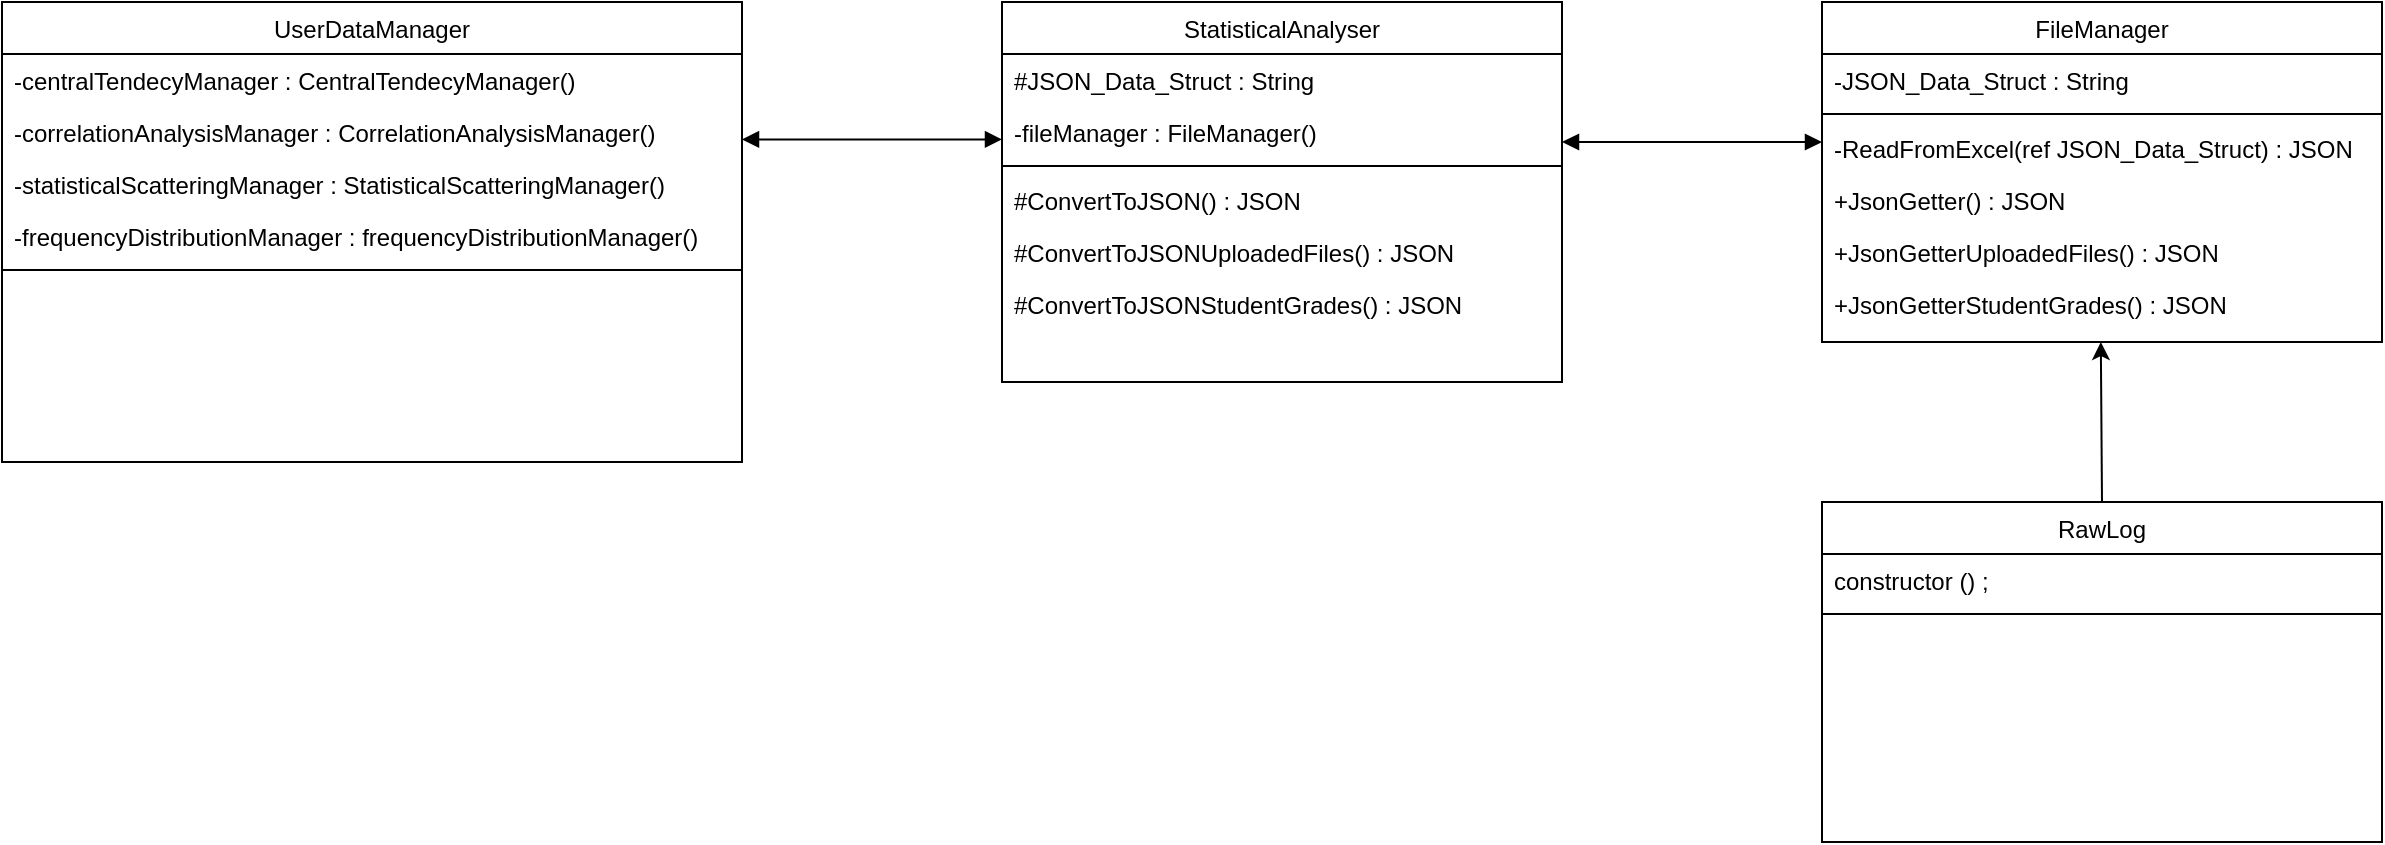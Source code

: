 <mxfile version="18.0.1" type="device" pages="3"><diagram id="C5RBs43oDa-KdzZeNtuy" name="Page-1"><mxGraphModel dx="1030" dy="333" grid="0" gridSize="10" guides="1" tooltips="1" connect="1" arrows="1" fold="1" page="0" pageScale="1" pageWidth="827" pageHeight="1169" math="0" shadow="0"><root><mxCell id="WIyWlLk6GJQsqaUBKTNV-0"/><mxCell id="WIyWlLk6GJQsqaUBKTNV-1" parent="WIyWlLk6GJQsqaUBKTNV-0"/><mxCell id="zkfFHV4jXpPFQw0GAbJ--0" value="StatisticalAnalyser" style="swimlane;fontStyle=0;align=center;verticalAlign=top;childLayout=stackLayout;horizontal=1;startSize=26;horizontalStack=0;resizeParent=1;resizeLast=0;collapsible=1;marginBottom=0;rounded=0;shadow=0;strokeWidth=1;" parent="WIyWlLk6GJQsqaUBKTNV-1" vertex="1"><mxGeometry x="450" y="100" width="280" height="190" as="geometry"><mxRectangle x="230" y="140" width="160" height="26" as="alternateBounds"/></mxGeometry></mxCell><mxCell id="zkfFHV4jXpPFQw0GAbJ--1" value="#JSON_Data_Struct : String" style="text;align=left;verticalAlign=top;spacingLeft=4;spacingRight=4;overflow=hidden;rotatable=0;points=[[0,0.5],[1,0.5]];portConstraint=eastwest;" parent="zkfFHV4jXpPFQw0GAbJ--0" vertex="1"><mxGeometry y="26" width="280" height="26" as="geometry"/></mxCell><mxCell id="S8cz4NFEVm4RIPOOMVkO-15" value="-fileManager : FileManager()" style="text;align=left;verticalAlign=top;spacingLeft=4;spacingRight=4;overflow=hidden;rotatable=0;points=[[0,0.5],[1,0.5]];portConstraint=eastwest;" parent="zkfFHV4jXpPFQw0GAbJ--0" vertex="1"><mxGeometry y="52" width="280" height="26" as="geometry"/></mxCell><mxCell id="zkfFHV4jXpPFQw0GAbJ--4" value="" style="line;html=1;strokeWidth=1;align=left;verticalAlign=middle;spacingTop=-1;spacingLeft=3;spacingRight=3;rotatable=0;labelPosition=right;points=[];portConstraint=eastwest;" parent="zkfFHV4jXpPFQw0GAbJ--0" vertex="1"><mxGeometry y="78" width="280" height="8" as="geometry"/></mxCell><mxCell id="S8cz4NFEVm4RIPOOMVkO-12" value="#ConvertToJSON() : JSON" style="text;align=left;verticalAlign=top;spacingLeft=4;spacingRight=4;overflow=hidden;rotatable=0;points=[[0,0.5],[1,0.5]];portConstraint=eastwest;" parent="zkfFHV4jXpPFQw0GAbJ--0" vertex="1"><mxGeometry y="86" width="280" height="26" as="geometry"/></mxCell><mxCell id="NGiDiprCV1UK0fqDYfJh-5" value="#ConvertToJSONUploadedFiles() : JSON" style="text;align=left;verticalAlign=top;spacingLeft=4;spacingRight=4;overflow=hidden;rotatable=0;points=[[0,0.5],[1,0.5]];portConstraint=eastwest;" parent="zkfFHV4jXpPFQw0GAbJ--0" vertex="1"><mxGeometry y="112" width="280" height="26" as="geometry"/></mxCell><mxCell id="NGiDiprCV1UK0fqDYfJh-6" value="#ConvertToJSONStudentGrades() : JSON" style="text;align=left;verticalAlign=top;spacingLeft=4;spacingRight=4;overflow=hidden;rotatable=0;points=[[0,0.5],[1,0.5]];portConstraint=eastwest;" parent="zkfFHV4jXpPFQw0GAbJ--0" vertex="1"><mxGeometry y="138" width="280" height="26" as="geometry"/></mxCell><mxCell id="NU8hk0M3L5DLroMjYLLH-17" value="FileManager" style="swimlane;fontStyle=0;align=center;verticalAlign=top;childLayout=stackLayout;horizontal=1;startSize=26;horizontalStack=0;resizeParent=1;resizeLast=0;collapsible=1;marginBottom=0;rounded=0;shadow=0;strokeWidth=1;" parent="WIyWlLk6GJQsqaUBKTNV-1" vertex="1"><mxGeometry x="860" y="100" width="280" height="170" as="geometry"><mxRectangle x="340" y="380" width="170" height="26" as="alternateBounds"/></mxGeometry></mxCell><mxCell id="NU8hk0M3L5DLroMjYLLH-18" value="-JSON_Data_Struct : String" style="text;align=left;verticalAlign=top;spacingLeft=4;spacingRight=4;overflow=hidden;rotatable=0;points=[[0,0.5],[1,0.5]];portConstraint=eastwest;" parent="NU8hk0M3L5DLroMjYLLH-17" vertex="1"><mxGeometry y="26" width="280" height="26" as="geometry"/></mxCell><mxCell id="NU8hk0M3L5DLroMjYLLH-19" value="" style="line;html=1;strokeWidth=1;align=left;verticalAlign=middle;spacingTop=-1;spacingLeft=3;spacingRight=3;rotatable=0;labelPosition=right;points=[];portConstraint=eastwest;" parent="NU8hk0M3L5DLroMjYLLH-17" vertex="1"><mxGeometry y="52" width="280" height="8" as="geometry"/></mxCell><mxCell id="NU8hk0M3L5DLroMjYLLH-30" value="-ReadFromExcel(ref JSON_Data_Struct) : JSON" style="text;align=left;verticalAlign=top;spacingLeft=4;spacingRight=4;overflow=hidden;rotatable=0;points=[[0,0.5],[1,0.5]];portConstraint=eastwest;" parent="NU8hk0M3L5DLroMjYLLH-17" vertex="1"><mxGeometry y="60" width="280" height="26" as="geometry"/></mxCell><mxCell id="S8cz4NFEVm4RIPOOMVkO-14" value="+JsonGetter() : JSON" style="text;align=left;verticalAlign=top;spacingLeft=4;spacingRight=4;overflow=hidden;rotatable=0;points=[[0,0.5],[1,0.5]];portConstraint=eastwest;" parent="NU8hk0M3L5DLroMjYLLH-17" vertex="1"><mxGeometry y="86" width="280" height="26" as="geometry"/></mxCell><mxCell id="NGiDiprCV1UK0fqDYfJh-1" value="+JsonGetterUploadedFiles() : JSON" style="text;align=left;verticalAlign=top;spacingLeft=4;spacingRight=4;overflow=hidden;rotatable=0;points=[[0,0.5],[1,0.5]];portConstraint=eastwest;" parent="NU8hk0M3L5DLroMjYLLH-17" vertex="1"><mxGeometry y="112" width="280" height="26" as="geometry"/></mxCell><mxCell id="NGiDiprCV1UK0fqDYfJh-2" value="+JsonGetterStudentGrades() : JSON" style="text;align=left;verticalAlign=top;spacingLeft=4;spacingRight=4;overflow=hidden;rotatable=0;points=[[0,0.5],[1,0.5]];portConstraint=eastwest;" parent="NU8hk0M3L5DLroMjYLLH-17" vertex="1"><mxGeometry y="138" width="280" height="26" as="geometry"/></mxCell><mxCell id="NU8hk0M3L5DLroMjYLLH-34" value="" style="endArrow=block;startArrow=block;endFill=1;startFill=1;html=1;rounded=0;" parent="WIyWlLk6GJQsqaUBKTNV-1" edge="1"><mxGeometry width="160" relative="1" as="geometry"><mxPoint x="730" y="170" as="sourcePoint"/><mxPoint x="860" y="170" as="targetPoint"/></mxGeometry></mxCell><mxCell id="NU8hk0M3L5DLroMjYLLH-40" value="UserDataManager" style="swimlane;fontStyle=0;align=center;verticalAlign=top;childLayout=stackLayout;horizontal=1;startSize=26;horizontalStack=0;resizeParent=1;resizeLast=0;collapsible=1;marginBottom=0;rounded=0;shadow=0;strokeWidth=1;" parent="WIyWlLk6GJQsqaUBKTNV-1" vertex="1"><mxGeometry x="-50" y="100" width="370" height="230" as="geometry"><mxRectangle x="230" y="140" width="160" height="26" as="alternateBounds"/></mxGeometry></mxCell><mxCell id="NU8hk0M3L5DLroMjYLLH-41" value="-centralTendecyManager : CentralTendecyManager()" style="text;align=left;verticalAlign=top;spacingLeft=4;spacingRight=4;overflow=hidden;rotatable=0;points=[[0,0.5],[1,0.5]];portConstraint=eastwest;" parent="NU8hk0M3L5DLroMjYLLH-40" vertex="1"><mxGeometry y="26" width="370" height="26" as="geometry"/></mxCell><mxCell id="S8cz4NFEVm4RIPOOMVkO-16" value="-correlationAnalysisManager : CorrelationAnalysisManager()" style="text;align=left;verticalAlign=top;spacingLeft=4;spacingRight=4;overflow=hidden;rotatable=0;points=[[0,0.5],[1,0.5]];portConstraint=eastwest;" parent="NU8hk0M3L5DLroMjYLLH-40" vertex="1"><mxGeometry y="52" width="370" height="26" as="geometry"/></mxCell><mxCell id="S8cz4NFEVm4RIPOOMVkO-19" value="-statisticalScatteringManager : StatisticalScatteringManager()" style="text;align=left;verticalAlign=top;spacingLeft=4;spacingRight=4;overflow=hidden;rotatable=0;points=[[0,0.5],[1,0.5]];portConstraint=eastwest;" parent="NU8hk0M3L5DLroMjYLLH-40" vertex="1"><mxGeometry y="78" width="370" height="26" as="geometry"/></mxCell><mxCell id="S8cz4NFEVm4RIPOOMVkO-18" value="-frequencyDistributionManager : frequencyDistributionManager()" style="text;align=left;verticalAlign=top;spacingLeft=4;spacingRight=4;overflow=hidden;rotatable=0;points=[[0,0.5],[1,0.5]];portConstraint=eastwest;" parent="NU8hk0M3L5DLroMjYLLH-40" vertex="1"><mxGeometry y="104" width="370" height="26" as="geometry"/></mxCell><mxCell id="NU8hk0M3L5DLroMjYLLH-42" value="" style="line;html=1;strokeWidth=1;align=left;verticalAlign=middle;spacingTop=-1;spacingLeft=3;spacingRight=3;rotatable=0;labelPosition=right;points=[];portConstraint=eastwest;" parent="NU8hk0M3L5DLroMjYLLH-40" vertex="1"><mxGeometry y="130" width="370" height="8" as="geometry"/></mxCell><mxCell id="S8cz4NFEVm4RIPOOMVkO-21" value="" style="endArrow=block;startArrow=block;endFill=1;startFill=1;html=1;rounded=0;" parent="WIyWlLk6GJQsqaUBKTNV-1" edge="1"><mxGeometry width="160" relative="1" as="geometry"><mxPoint x="320" y="168.71" as="sourcePoint"/><mxPoint x="450" y="168.71" as="targetPoint"/></mxGeometry></mxCell><mxCell id="Rc9nEAt5cGVlVaaukcXk-0" value="" style="endArrow=classic;html=1;rounded=0;exitX=0.5;exitY=0;exitDx=0;exitDy=0;" parent="WIyWlLk6GJQsqaUBKTNV-1" edge="1" source="Rc9nEAt5cGVlVaaukcXk-1"><mxGeometry width="50" height="50" relative="1" as="geometry"><mxPoint x="1000" y="340" as="sourcePoint"/><mxPoint x="999.41" y="270" as="targetPoint"/></mxGeometry></mxCell><mxCell id="Rc9nEAt5cGVlVaaukcXk-1" value="RawLog" style="swimlane;fontStyle=0;align=center;verticalAlign=top;childLayout=stackLayout;horizontal=1;startSize=26;horizontalStack=0;resizeParent=1;resizeLast=0;collapsible=1;marginBottom=0;rounded=0;shadow=0;strokeWidth=1;" parent="WIyWlLk6GJQsqaUBKTNV-1" vertex="1"><mxGeometry x="860" y="350" width="280" height="170" as="geometry"><mxRectangle x="340" y="380" width="170" height="26" as="alternateBounds"/></mxGeometry></mxCell><mxCell id="Rc9nEAt5cGVlVaaukcXk-2" value="constructor () ;" style="text;align=left;verticalAlign=top;spacingLeft=4;spacingRight=4;overflow=hidden;rotatable=0;points=[[0,0.5],[1,0.5]];portConstraint=eastwest;" parent="Rc9nEAt5cGVlVaaukcXk-1" vertex="1"><mxGeometry y="26" width="280" height="26" as="geometry"/></mxCell><mxCell id="Rc9nEAt5cGVlVaaukcXk-3" value="" style="line;html=1;strokeWidth=1;align=left;verticalAlign=middle;spacingTop=-1;spacingLeft=3;spacingRight=3;rotatable=0;labelPosition=right;points=[];portConstraint=eastwest;" parent="Rc9nEAt5cGVlVaaukcXk-1" vertex="1"><mxGeometry y="52" width="280" height="8" as="geometry"/></mxCell></root></mxGraphModel></diagram><diagram name="Page-1" id="AzPX7_l5M6Xr0Kl4SVk1"><mxGraphModel dx="1002" dy="529" grid="0" gridSize="10" guides="1" tooltips="1" connect="1" arrows="1" fold="1" page="1" pageScale="1" pageWidth="850" pageHeight="1100" math="0" shadow="0"><root><mxCell id="0"/><mxCell id="1" parent="0"/><mxCell id="GW-7XeoXpvy-3HXwLl-P-1" value="" style="shape=umlLifeline;participant=umlActor;perimeter=lifelinePerimeter;whiteSpace=wrap;html=1;container=1;collapsible=0;recursiveResize=0;verticalAlign=top;spacingTop=36;outlineConnect=0;" parent="1" vertex="1"><mxGeometry x="60" y="40" width="20" height="380" as="geometry"/></mxCell><mxCell id="GW-7XeoXpvy-3HXwLl-P-2" value="Browser" style="shape=umlLifeline;perimeter=lifelinePerimeter;whiteSpace=wrap;html=1;container=1;collapsible=0;recursiveResize=0;outlineConnect=0;" parent="1" vertex="1"><mxGeometry x="180" y="40" width="100" height="380" as="geometry"/></mxCell><mxCell id="GW-7XeoXpvy-3HXwLl-P-3" value="" style="html=1;points=[];perimeter=orthogonalPerimeter;" parent="GW-7XeoXpvy-3HXwLl-P-2" vertex="1"><mxGeometry x="45" y="115" width="10" height="15" as="geometry"/></mxCell><mxCell id="GW-7XeoXpvy-3HXwLl-P-4" value="" style="html=1;points=[];perimeter=orthogonalPerimeter;" parent="GW-7XeoXpvy-3HXwLl-P-2" vertex="1"><mxGeometry x="45" y="310" width="10" height="50" as="geometry"/></mxCell><mxCell id="GW-7XeoXpvy-3HXwLl-P-5" value="Select RawLog" style="html=1;verticalAlign=bottom;endArrow=block;rounded=0;entryX=0.038;entryY=0.054;entryDx=0;entryDy=0;entryPerimeter=0;" parent="GW-7XeoXpvy-3HXwLl-P-2" edge="1"><mxGeometry width="80" relative="1" as="geometry"><mxPoint x="-110.38" y="310" as="sourcePoint"/><mxPoint x="45" y="310.13" as="targetPoint"/></mxGeometry></mxCell><mxCell id="GW-7XeoXpvy-3HXwLl-P-6" value="Visualize Data" style="html=1;verticalAlign=bottom;endArrow=open;dashed=1;endSize=8;rounded=0;" parent="GW-7XeoXpvy-3HXwLl-P-2" edge="1"><mxGeometry relative="1" as="geometry"><mxPoint x="45" y="360" as="sourcePoint"/><mxPoint x="-110.333" y="360" as="targetPoint"/></mxGeometry></mxCell><mxCell id="GW-7XeoXpvy-3HXwLl-P-8" value="Server" style="shape=umlLifeline;perimeter=lifelinePerimeter;whiteSpace=wrap;html=1;container=1;collapsible=0;recursiveResize=0;outlineConnect=0;" parent="1" vertex="1"><mxGeometry x="390" y="40" width="100" height="380" as="geometry"/></mxCell><mxCell id="GW-7XeoXpvy-3HXwLl-P-9" value="" style="html=1;points=[];perimeter=orthogonalPerimeter;" parent="GW-7XeoXpvy-3HXwLl-P-8" vertex="1"><mxGeometry x="45" y="130" width="10" height="150" as="geometry"/></mxCell><mxCell id="GW-7XeoXpvy-3HXwLl-P-10" value="" style="html=1;points=[];perimeter=orthogonalPerimeter;" parent="GW-7XeoXpvy-3HXwLl-P-8" vertex="1"><mxGeometry x="45" y="320" width="10" height="30" as="geometry"/></mxCell><mxCell id="GW-7XeoXpvy-3HXwLl-P-11" value="Provide Requested Data" style="html=1;verticalAlign=bottom;endArrow=open;dashed=1;endSize=8;rounded=0;" parent="GW-7XeoXpvy-3HXwLl-P-8" target="GW-7XeoXpvy-3HXwLl-P-4" edge="1"><mxGeometry relative="1" as="geometry"><mxPoint x="45" y="350" as="sourcePoint"/><mxPoint x="-150" y="350" as="targetPoint"/></mxGeometry></mxCell><mxCell id="U12F345RmfAyN6CVRHTh-5" value="" style="html=1;points=[];perimeter=orthogonalPerimeter;" vertex="1" parent="GW-7XeoXpvy-3HXwLl-P-8"><mxGeometry x="45" y="230" width="15" height="40" as="geometry"/></mxCell><mxCell id="U12F345RmfAyN6CVRHTh-6" value="Filter data" style="edgeStyle=orthogonalEdgeStyle;html=1;align=left;spacingLeft=2;endArrow=block;rounded=0;entryX=1;entryY=0;exitX=0.961;exitY=0.529;exitDx=0;exitDy=0;exitPerimeter=0;" edge="1" target="U12F345RmfAyN6CVRHTh-5" parent="GW-7XeoXpvy-3HXwLl-P-8" source="GW-7XeoXpvy-3HXwLl-P-9"><mxGeometry relative="1" as="geometry"><mxPoint x="60" y="210" as="sourcePoint"/><Array as="points"><mxPoint x="80" y="209"/><mxPoint x="80" y="230"/></Array></mxGeometry></mxCell><mxCell id="GW-7XeoXpvy-3HXwLl-P-12" value="Database" style="shape=umlLifeline;perimeter=lifelinePerimeter;whiteSpace=wrap;html=1;container=1;collapsible=0;recursiveResize=0;outlineConnect=0;" parent="1" vertex="1"><mxGeometry x="570" y="40" width="100" height="380" as="geometry"/></mxCell><mxCell id="GW-7XeoXpvy-3HXwLl-P-13" value="" style="html=1;points=[];perimeter=orthogonalPerimeter;" parent="GW-7XeoXpvy-3HXwLl-P-12" vertex="1"><mxGeometry x="45" y="135" width="10" height="60" as="geometry"/></mxCell><mxCell id="GW-7XeoXpvy-3HXwLl-P-14" value="Provide Requested Data" style="html=1;verticalAlign=bottom;endArrow=open;dashed=1;endSize=8;rounded=0;entryX=0.9;entryY=0.467;entryDx=0;entryDy=0;entryPerimeter=0;" parent="GW-7XeoXpvy-3HXwLl-P-12" edge="1"><mxGeometry relative="1" as="geometry"><mxPoint x="50.5" y="195" as="sourcePoint"/><mxPoint x="-125" y="195" as="targetPoint"/></mxGeometry></mxCell><mxCell id="GW-7XeoXpvy-3HXwLl-P-15" value="Upload Files" style="html=1;verticalAlign=bottom;endArrow=block;rounded=0;entryX=0.046;entryY=0.326;entryDx=0;entryDy=0;entryPerimeter=0;" parent="1" target="GW-7XeoXpvy-3HXwLl-P-3" edge="1"><mxGeometry width="80" relative="1" as="geometry"><mxPoint x="70" y="160" as="sourcePoint"/><mxPoint x="220" y="160" as="targetPoint"/></mxGeometry></mxCell><mxCell id="GW-7XeoXpvy-3HXwLl-P-16" value="Request Files To Be Uploaded" style="html=1;verticalAlign=bottom;endArrow=block;rounded=0;" parent="1" source="GW-7XeoXpvy-3HXwLl-P-2" target="GW-7XeoXpvy-3HXwLl-P-9" edge="1"><mxGeometry width="80" relative="1" as="geometry"><mxPoint x="230" y="200" as="sourcePoint"/><mxPoint x="389.5" y="200" as="targetPoint"/><Array as="points"><mxPoint x="310" y="170"/></Array></mxGeometry></mxCell><mxCell id="GW-7XeoXpvy-3HXwLl-P-17" value="Request Files To Be Uploaded" style="html=1;verticalAlign=bottom;endArrow=block;rounded=0;exitX=1.026;exitY=0.064;exitDx=0;exitDy=0;exitPerimeter=0;" parent="1" edge="1" source="GW-7XeoXpvy-3HXwLl-P-9"><mxGeometry x="0.029" width="80" relative="1" as="geometry"><mxPoint x="450" y="180" as="sourcePoint"/><mxPoint x="615" y="180" as="targetPoint"/><mxPoint as="offset"/></mxGeometry></mxCell><mxCell id="GW-7XeoXpvy-3HXwLl-P-19" value="Request Raw Log" style="html=1;verticalAlign=bottom;endArrow=block;rounded=0;entryX=0.086;entryY=-0.013;entryDx=0;entryDy=0;entryPerimeter=0;" parent="1" source="GW-7XeoXpvy-3HXwLl-P-4" target="GW-7XeoXpvy-3HXwLl-P-10" edge="1"><mxGeometry width="80" relative="1" as="geometry"><mxPoint x="240" y="360" as="sourcePoint"/><mxPoint x="400" y="360" as="targetPoint"/></mxGeometry></mxCell><mxCell id="U12F345RmfAyN6CVRHTh-1" value="USER" style="text;html=1;align=center;verticalAlign=middle;resizable=0;points=[];autosize=1;strokeColor=none;fillColor=none;" vertex="1" parent="1"><mxGeometry x="45" y="10" width="50" height="20" as="geometry"/></mxCell></root></mxGraphModel></diagram><diagram name="Page-2" id="6TOcKmRuZNPyjdrEl3zm"><mxGraphModel dx="1102" dy="582" grid="1" gridSize="10" guides="1" tooltips="1" connect="1" arrows="1" fold="1" page="1" pageScale="1" pageWidth="850" pageHeight="1100" math="0" shadow="0"><root><mxCell id="0"/><mxCell id="1" parent="0"/><mxCell id="Yg0FBODM5Rn1j-WgsxBs-1" value="" style="shape=umlLifeline;participant=umlActor;perimeter=lifelinePerimeter;whiteSpace=wrap;html=1;container=1;collapsible=0;recursiveResize=0;verticalAlign=top;spacingTop=36;outlineConnect=0;" parent="1" vertex="1"><mxGeometry x="60" y="40" width="20" height="380" as="geometry"/></mxCell><mxCell id="Yg0FBODM5Rn1j-WgsxBs-2" value="Browser" style="shape=umlLifeline;perimeter=lifelinePerimeter;whiteSpace=wrap;html=1;container=1;collapsible=0;recursiveResize=0;outlineConnect=0;" parent="1" vertex="1"><mxGeometry x="180" y="40" width="100" height="380" as="geometry"/></mxCell><mxCell id="Yg0FBODM5Rn1j-WgsxBs-3" value="" style="html=1;points=[];perimeter=orthogonalPerimeter;" parent="Yg0FBODM5Rn1j-WgsxBs-2" vertex="1"><mxGeometry x="45" y="115" width="10" height="15" as="geometry"/></mxCell><mxCell id="XRn2CZd5Rs92-wnSEvJC-3" value="" style="html=1;points=[];perimeter=orthogonalPerimeter;" parent="Yg0FBODM5Rn1j-WgsxBs-2" vertex="1"><mxGeometry x="45" y="240" width="10" height="50" as="geometry"/></mxCell><mxCell id="XRn2CZd5Rs92-wnSEvJC-4" value="Select Correlation Analysis" style="html=1;verticalAlign=bottom;endArrow=block;rounded=0;entryX=0.038;entryY=0.054;entryDx=0;entryDy=0;entryPerimeter=0;" parent="Yg0FBODM5Rn1j-WgsxBs-2" edge="1"><mxGeometry width="80" relative="1" as="geometry"><mxPoint x="-110.38" y="240" as="sourcePoint"/><mxPoint x="45" y="240.13" as="targetPoint"/></mxGeometry></mxCell><mxCell id="Yg0FBODM5Rn1j-WgsxBs-13" value="Visualize Data" style="html=1;verticalAlign=bottom;endArrow=open;dashed=1;endSize=8;rounded=0;" parent="Yg0FBODM5Rn1j-WgsxBs-2" target="Yg0FBODM5Rn1j-WgsxBs-1" edge="1"><mxGeometry relative="1" as="geometry"><mxPoint x="45" y="290" as="sourcePoint"/><mxPoint x="-100" y="290" as="targetPoint"/></mxGeometry></mxCell><mxCell id="Yg0FBODM5Rn1j-WgsxBs-4" value="Server" style="shape=umlLifeline;perimeter=lifelinePerimeter;whiteSpace=wrap;html=1;container=1;collapsible=0;recursiveResize=0;outlineConnect=0;" parent="1" vertex="1"><mxGeometry x="390" y="40" width="100" height="380" as="geometry"/></mxCell><mxCell id="Yg0FBODM5Rn1j-WgsxBs-5" value="" style="html=1;points=[];perimeter=orthogonalPerimeter;" parent="Yg0FBODM5Rn1j-WgsxBs-4" vertex="1"><mxGeometry x="45" y="130" width="10" height="70" as="geometry"/></mxCell><mxCell id="XRn2CZd5Rs92-wnSEvJC-5" value="" style="html=1;points=[];perimeter=orthogonalPerimeter;" parent="Yg0FBODM5Rn1j-WgsxBs-4" vertex="1"><mxGeometry x="45" y="250" width="10" height="30" as="geometry"/></mxCell><mxCell id="Yg0FBODM5Rn1j-WgsxBs-12" value="Provide Requested Data" style="html=1;verticalAlign=bottom;endArrow=open;dashed=1;endSize=8;rounded=0;" parent="Yg0FBODM5Rn1j-WgsxBs-4" target="XRn2CZd5Rs92-wnSEvJC-3" edge="1"><mxGeometry relative="1" as="geometry"><mxPoint x="45" y="280" as="sourcePoint"/><mxPoint x="-150" y="280" as="targetPoint"/></mxGeometry></mxCell><mxCell id="Yg0FBODM5Rn1j-WgsxBs-6" value="Database" style="shape=umlLifeline;perimeter=lifelinePerimeter;whiteSpace=wrap;html=1;container=1;collapsible=0;recursiveResize=0;outlineConnect=0;" parent="1" vertex="1"><mxGeometry x="570" y="40" width="100" height="380" as="geometry"/></mxCell><mxCell id="Yg0FBODM5Rn1j-WgsxBs-7" value="" style="html=1;points=[];perimeter=orthogonalPerimeter;" parent="Yg0FBODM5Rn1j-WgsxBs-6" vertex="1"><mxGeometry x="45" y="135" width="10" height="60" as="geometry"/></mxCell><mxCell id="XRn2CZd5Rs92-wnSEvJC-1" value="Provide Requested Data" style="html=1;verticalAlign=bottom;endArrow=open;dashed=1;endSize=8;rounded=0;entryX=0.9;entryY=0.467;entryDx=0;entryDy=0;entryPerimeter=0;" parent="Yg0FBODM5Rn1j-WgsxBs-6" edge="1"><mxGeometry relative="1" as="geometry"><mxPoint x="50.5" y="195" as="sourcePoint"/><mxPoint x="-125" y="195" as="targetPoint"/></mxGeometry></mxCell><mxCell id="Yg0FBODM5Rn1j-WgsxBs-9" value="Upload Files" style="html=1;verticalAlign=bottom;endArrow=block;rounded=0;entryX=0.019;entryY=0.35;entryDx=0;entryDy=0;entryPerimeter=0;" parent="1" target="Yg0FBODM5Rn1j-WgsxBs-3" edge="1"><mxGeometry width="80" relative="1" as="geometry"><mxPoint x="70" y="160" as="sourcePoint"/><mxPoint x="210" y="160" as="targetPoint"/></mxGeometry></mxCell><mxCell id="Yg0FBODM5Rn1j-WgsxBs-10" value="Request Files To Be Uploaded" style="html=1;verticalAlign=bottom;endArrow=block;rounded=0;exitX=1.039;exitY=0.958;exitDx=0;exitDy=0;exitPerimeter=0;" parent="1" source="Yg0FBODM5Rn1j-WgsxBs-3" target="Yg0FBODM5Rn1j-WgsxBs-5" edge="1"><mxGeometry width="80" relative="1" as="geometry"><mxPoint x="230" y="200" as="sourcePoint"/><mxPoint x="389.5" y="200" as="targetPoint"/><Array as="points"><mxPoint x="310" y="170"/></Array></mxGeometry></mxCell><mxCell id="Yg0FBODM5Rn1j-WgsxBs-8" value="Request Files To Be Uploaded" style="html=1;verticalAlign=bottom;endArrow=block;rounded=0;" parent="1" edge="1"><mxGeometry x="0.029" width="80" relative="1" as="geometry"><mxPoint x="440" y="180" as="sourcePoint"/><mxPoint x="615" y="180" as="targetPoint"/><mxPoint as="offset"/></mxGeometry></mxCell><mxCell id="XRn2CZd5Rs92-wnSEvJC-6" value="Request Correlation Analysis&amp;nbsp;Calc" style="html=1;verticalAlign=bottom;endArrow=block;rounded=0;entryX=0.086;entryY=-0.013;entryDx=0;entryDy=0;entryPerimeter=0;" parent="1" source="XRn2CZd5Rs92-wnSEvJC-3" target="XRn2CZd5Rs92-wnSEvJC-5" edge="1"><mxGeometry width="80" relative="1" as="geometry"><mxPoint x="240" y="290" as="sourcePoint"/><mxPoint x="400" y="290" as="targetPoint"/></mxGeometry></mxCell></root></mxGraphModel></diagram></mxfile>
